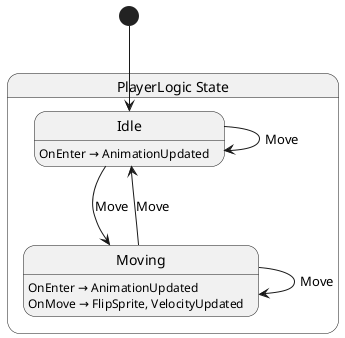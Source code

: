 @startuml PlayerLogic
state "PlayerLogic State" as Nevergreen_PlayerLogic_State {
  state "Idle" as Nevergreen_PlayerLogic_State_Idle
  state "Moving" as Nevergreen_PlayerLogic_State_Moving
}

Nevergreen_PlayerLogic_State_Idle --> Nevergreen_PlayerLogic_State_Idle : Move
Nevergreen_PlayerLogic_State_Idle --> Nevergreen_PlayerLogic_State_Moving : Move
Nevergreen_PlayerLogic_State_Moving --> Nevergreen_PlayerLogic_State_Idle : Move
Nevergreen_PlayerLogic_State_Moving --> Nevergreen_PlayerLogic_State_Moving : Move

Nevergreen_PlayerLogic_State_Idle : OnEnter → AnimationUpdated
Nevergreen_PlayerLogic_State_Moving : OnEnter → AnimationUpdated
Nevergreen_PlayerLogic_State_Moving : OnMove → FlipSprite, VelocityUpdated

[*] --> Nevergreen_PlayerLogic_State_Idle
@enduml